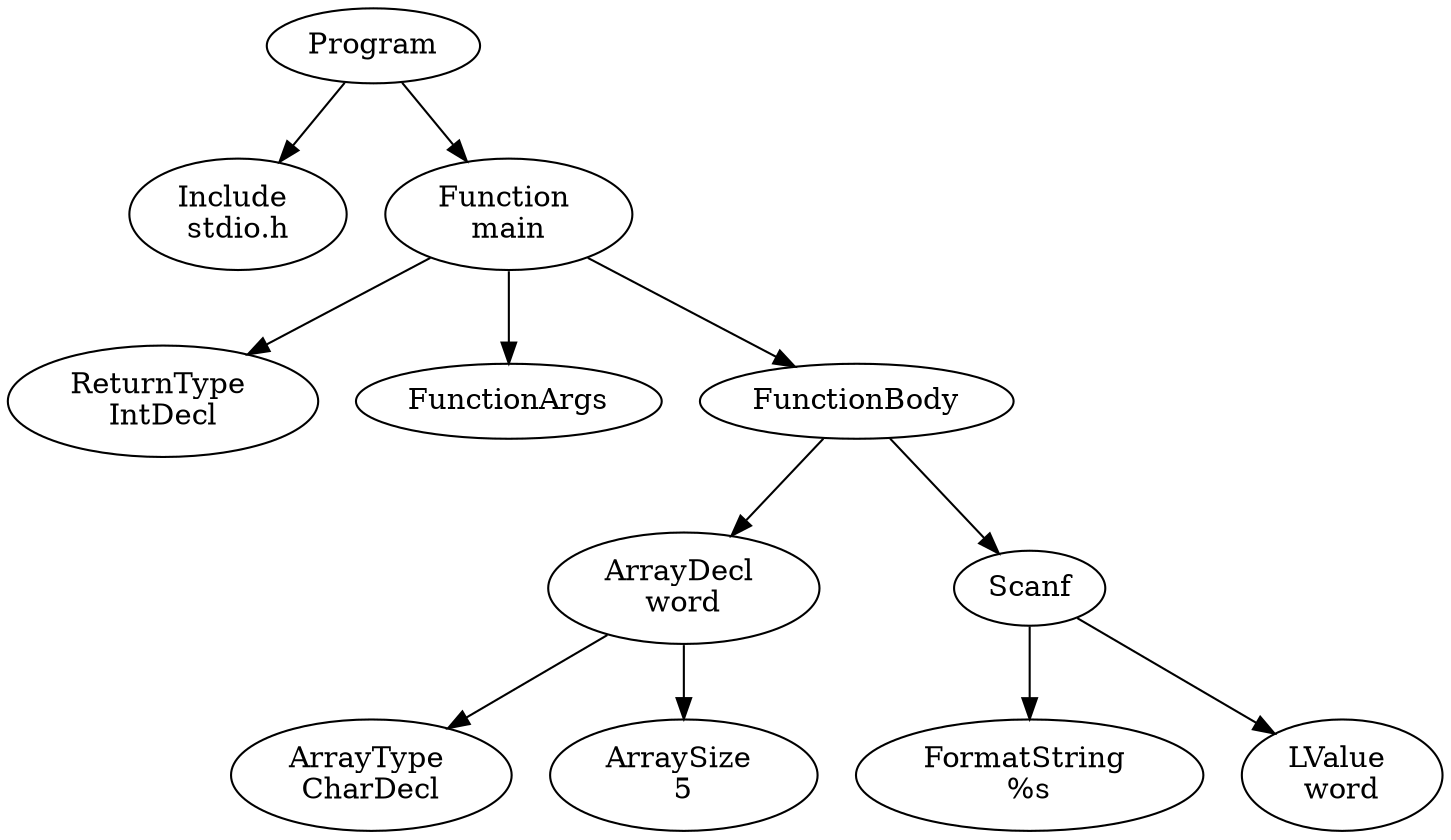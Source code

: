 digraph AST {
2 [label="Program"];
3 [label="Include \nstdio.h"];
4 [label="Function \nmain"];
5 [label="ReturnType \nIntDecl"];
6 [label="FunctionArgs"];
7 [label="FunctionBody"];
8 [label="ArrayDecl \nword"];
9 [label="ArrayType \nCharDecl"];
10 [label="ArraySize \n5"];
8 -> 9;
8 -> 10;
11 [label="Scanf"];
12 [label="FormatString \n%s"];
13 [label="LValue \nword"];
11 -> 12;
11 -> 13;
7 -> 8;
7 -> 11;
4 -> 5;
4 -> 6;
4 -> 7;
2 -> 3;
2 -> 4;
}